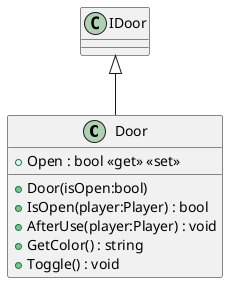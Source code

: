 @startuml
class Door {
    + Open : bool <<get>> <<set>>
    + Door(isOpen:bool)
    + IsOpen(player:Player) : bool
    + AfterUse(player:Player) : void
    + GetColor() : string
    + Toggle() : void
}
IDoor <|-- Door
@enduml
